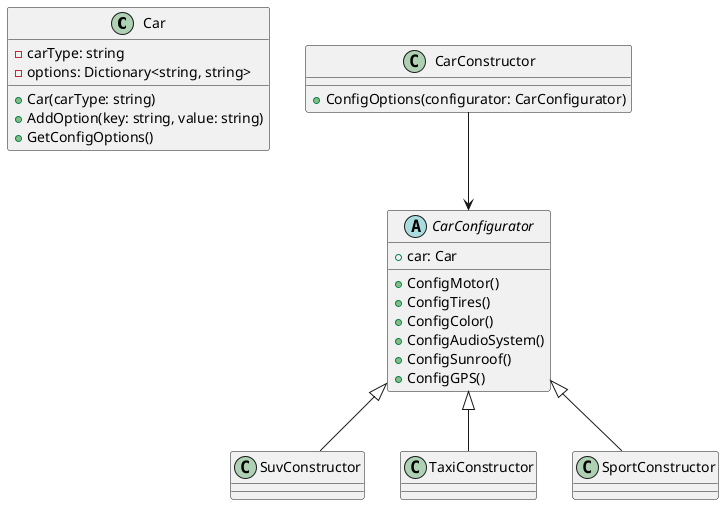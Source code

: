 @startuml
top to bottom direction

' Clases principales
class Car {
    -carType: string
    -options: Dictionary<string, string>
    +Car(carType: string)
    +AddOption(key: string, value: string)
    +GetConfigOptions()
}

abstract class CarConfigurator {
    +car: Car
    +ConfigMotor()
    +ConfigTires()
    +ConfigColor()
    +ConfigAudioSystem()
    +ConfigSunroof()
    +ConfigGPS()
}

class SuvConstructor
class TaxiConstructor
class SportConstructor

CarConfigurator <|-- SuvConstructor
CarConfigurator <|-- TaxiConstructor
CarConfigurator <|-- SportConstructor

class CarConstructor {
    +ConfigOptions(configurator: CarConfigurator)
}

CarConstructor --> CarConfigurator

@enduml